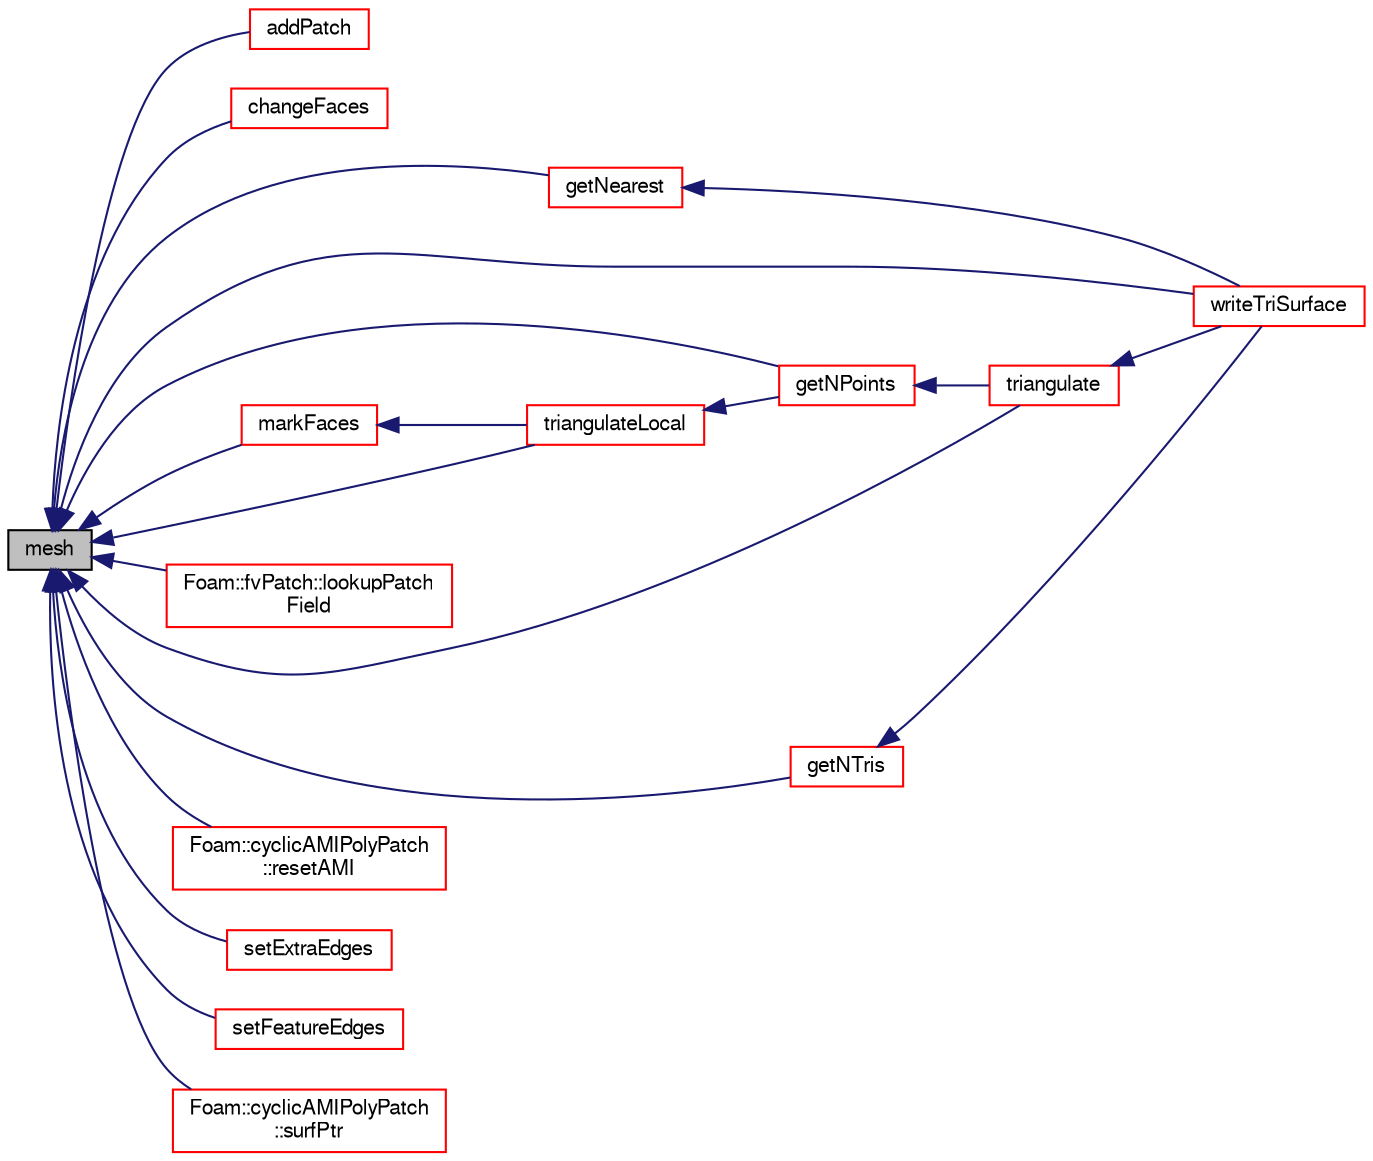 digraph "mesh"
{
  bgcolor="transparent";
  edge [fontname="FreeSans",fontsize="10",labelfontname="FreeSans",labelfontsize="10"];
  node [fontname="FreeSans",fontsize="10",shape=record];
  rankdir="LR";
  Node60 [label="mesh",height=0.2,width=0.4,color="black", fillcolor="grey75", style="filled", fontcolor="black"];
  Node60 -> Node61 [dir="back",color="midnightblue",fontsize="10",style="solid",fontname="FreeSans"];
  Node61 [label="addPatch",height=0.2,width=0.4,color="red",URL="$a21430.html#a09c4e5c8d34934fb4a87b7e358903ec2",tooltip="Add to back of patch list. "];
  Node60 -> Node63 [dir="back",color="midnightblue",fontsize="10",style="solid",fontname="FreeSans"];
  Node63 [label="changeFaces",height=0.2,width=0.4,color="red",URL="$a21430.html#aa3edbdb390a2b28fbb17a16562278186",tooltip="Recalculate face ordering and patches. Return old to new. "];
  Node60 -> Node66 [dir="back",color="midnightblue",fontsize="10",style="solid",fontname="FreeSans"];
  Node66 [label="getNearest",height=0.2,width=0.4,color="red",URL="$a21430.html#a7cfb30aa0fa4868d8a08ec928d0c1315",tooltip="Get bMesh index of nearest face for every boundary face in. "];
  Node66 -> Node67 [dir="back",color="midnightblue",fontsize="10",style="solid",fontname="FreeSans"];
  Node67 [label="writeTriSurface",height=0.2,width=0.4,color="red",URL="$a21430.html#a0c63d9c1e5332d6903632f01589a53e5",tooltip="Write to file. "];
  Node60 -> Node68 [dir="back",color="midnightblue",fontsize="10",style="solid",fontname="FreeSans"];
  Node68 [label="getNPoints",height=0.2,width=0.4,color="red",URL="$a21430.html#aa7e0e0713c6c7f896c9f291b43461702",tooltip="Number of points used in face subset. "];
  Node68 -> Node69 [dir="back",color="midnightblue",fontsize="10",style="solid",fontname="FreeSans"];
  Node69 [label="triangulate",height=0.2,width=0.4,color="red",URL="$a21430.html#a4ab09278dde78b929027adabb6ff3fe6",tooltip="Simple triangulation of face subset. TotalNTris is total number. "];
  Node69 -> Node67 [dir="back",color="midnightblue",fontsize="10",style="solid",fontname="FreeSans"];
  Node60 -> Node71 [dir="back",color="midnightblue",fontsize="10",style="solid",fontname="FreeSans"];
  Node71 [label="getNTris",height=0.2,width=0.4,color="red",URL="$a21430.html#ab52907085a976b41dedbf27be10de6e9",tooltip="Simple triangulation of face subset. Returns number of triangles. "];
  Node71 -> Node67 [dir="back",color="midnightblue",fontsize="10",style="solid",fontname="FreeSans"];
  Node60 -> Node72 [dir="back",color="midnightblue",fontsize="10",style="solid",fontname="FreeSans"];
  Node72 [label="Foam::fvPatch::lookupPatch\lField",height=0.2,width=0.4,color="red",URL="$a22870.html#af277a21566a73b296d908601f43917be",tooltip="Lookup and return the patchField of the named field from the. "];
  Node60 -> Node89 [dir="back",color="midnightblue",fontsize="10",style="solid",fontname="FreeSans"];
  Node89 [label="markFaces",height=0.2,width=0.4,color="red",URL="$a21430.html#aac24189b5f9d8b168e29d53f2cdff2ec"];
  Node89 -> Node90 [dir="back",color="midnightblue",fontsize="10",style="solid",fontname="FreeSans"];
  Node90 [label="triangulateLocal",height=0.2,width=0.4,color="red",URL="$a21430.html#a9260c729f24a2c6f8f7e1aae2a32da2d",tooltip="Same as triangulate but in local vertex numbering. "];
  Node90 -> Node68 [dir="back",color="midnightblue",fontsize="10",style="solid",fontname="FreeSans"];
  Node60 -> Node91 [dir="back",color="midnightblue",fontsize="10",style="solid",fontname="FreeSans"];
  Node91 [label="Foam::cyclicAMIPolyPatch\l::resetAMI",height=0.2,width=0.4,color="red",URL="$a24946.html#a8137f810e4a5638bd9eaaa9c7d7132b8",tooltip="Reset the AMI interpolator. "];
  Node60 -> Node95 [dir="back",color="midnightblue",fontsize="10",style="solid",fontname="FreeSans"];
  Node95 [label="setExtraEdges",height=0.2,width=0.4,color="red",URL="$a21430.html#a2ad93c609e15c20c60295bcc698803f9",tooltip="Set extraEdges to edges &#39;near&#39; to edgeI. Uses point-edge walk. "];
  Node60 -> Node96 [dir="back",color="midnightblue",fontsize="10",style="solid",fontname="FreeSans"];
  Node96 [label="setFeatureEdges",height=0.2,width=0.4,color="red",URL="$a21430.html#a0e01df03fc2c7dbfd31c0fa36528926a",tooltip="Set featureEdges, edgeToFeature, featureSegments according. "];
  Node60 -> Node97 [dir="back",color="midnightblue",fontsize="10",style="solid",fontname="FreeSans"];
  Node97 [label="Foam::cyclicAMIPolyPatch\l::surfPtr",height=0.2,width=0.4,color="red",URL="$a24946.html#a9f816d46870e7842532ae562aa6ff1d6",tooltip="Return a reference to the projection surface. "];
  Node60 -> Node69 [dir="back",color="midnightblue",fontsize="10",style="solid",fontname="FreeSans"];
  Node60 -> Node90 [dir="back",color="midnightblue",fontsize="10",style="solid",fontname="FreeSans"];
  Node60 -> Node67 [dir="back",color="midnightblue",fontsize="10",style="solid",fontname="FreeSans"];
}
